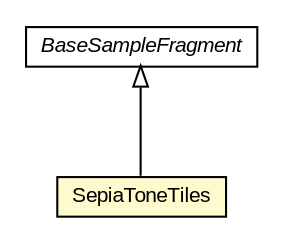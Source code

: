 #!/usr/local/bin/dot
#
# Class diagram 
# Generated by UMLGraph version R5_6-24-gf6e263 (http://www.umlgraph.org/)
#

digraph G {
	edge [fontname="arial",fontsize=10,labelfontname="arial",labelfontsize=10];
	node [fontname="arial",fontsize=10,shape=plaintext];
	nodesep=0.25;
	ranksep=0.5;
	// org.osmdroid.samplefragments.BaseSampleFragment
	c19423 [label=<<table title="org.osmdroid.samplefragments.BaseSampleFragment" border="0" cellborder="1" cellspacing="0" cellpadding="2" port="p" href="../BaseSampleFragment.html">
		<tr><td><table border="0" cellspacing="0" cellpadding="1">
<tr><td align="center" balign="center"><font face="arial italic"> BaseSampleFragment </font></td></tr>
		</table></td></tr>
		</table>>, URL="../BaseSampleFragment.html", fontname="arial", fontcolor="black", fontsize=10.0];
	// org.osmdroid.samplefragments.tilesources.SepiaToneTiles
	c19502 [label=<<table title="org.osmdroid.samplefragments.tilesources.SepiaToneTiles" border="0" cellborder="1" cellspacing="0" cellpadding="2" port="p" bgcolor="lemonChiffon" href="./SepiaToneTiles.html">
		<tr><td><table border="0" cellspacing="0" cellpadding="1">
<tr><td align="center" balign="center"> SepiaToneTiles </td></tr>
		</table></td></tr>
		</table>>, URL="./SepiaToneTiles.html", fontname="arial", fontcolor="black", fontsize=10.0];
	//org.osmdroid.samplefragments.tilesources.SepiaToneTiles extends org.osmdroid.samplefragments.BaseSampleFragment
	c19423:p -> c19502:p [dir=back,arrowtail=empty];
}

